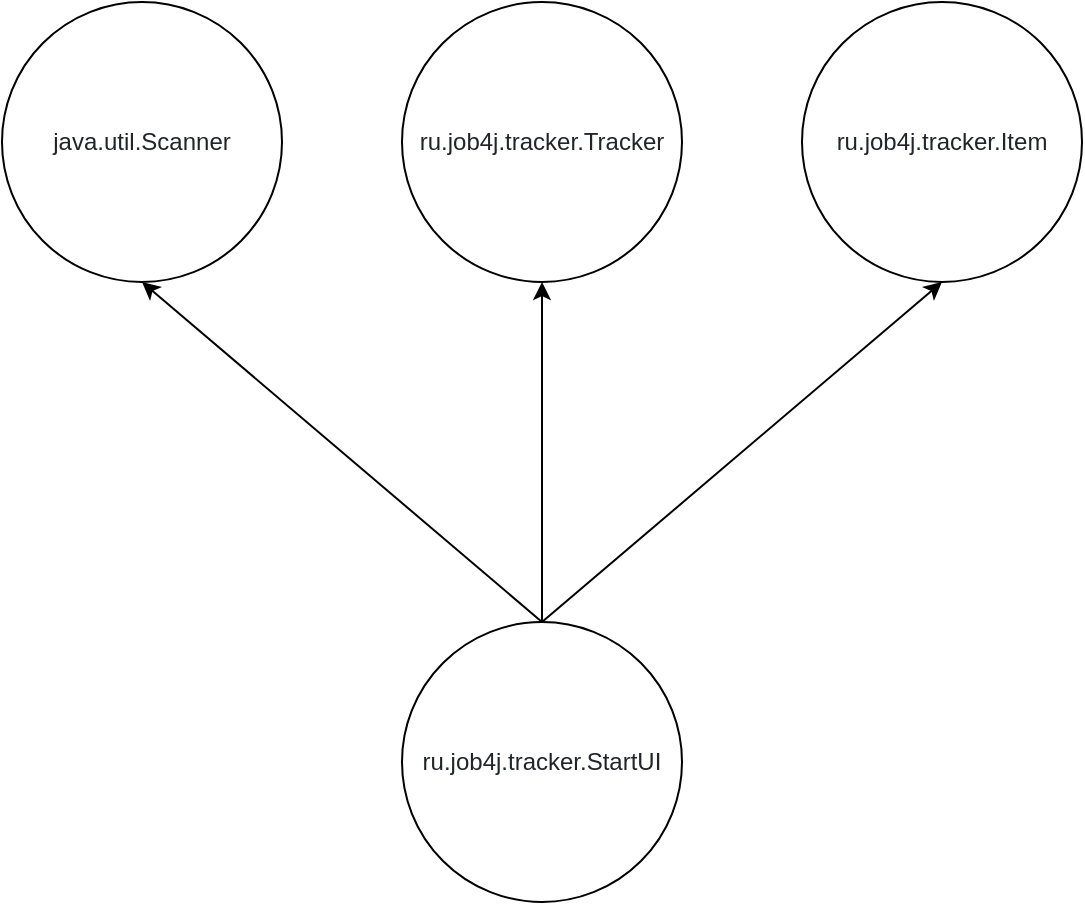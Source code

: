 <mxfile version="16.5.6" type="github">
  <diagram id="prtHgNgQTEPvFCAcTncT" name="Page-1">
    <mxGraphModel dx="981" dy="548" grid="1" gridSize="10" guides="1" tooltips="1" connect="1" arrows="1" fold="1" page="1" pageScale="1" pageWidth="827" pageHeight="1169" math="0" shadow="0">
      <root>
        <mxCell id="0" />
        <mxCell id="1" parent="0" />
        <mxCell id="dNxyNK7c78bLwvsdeMH5-23" value="&lt;span style=&quot;color: rgb(33 , 37 , 41) ; font-family: &amp;#34;arial&amp;#34; , &amp;#34;helvetica neue&amp;#34; , sans-serif ; text-align: left ; background-color: rgb(255 , 255 , 255)&quot;&gt;&lt;font style=&quot;font-size: 12px&quot;&gt;java.util.Scanner&lt;/font&gt;&lt;/span&gt;" style="ellipse;whiteSpace=wrap;html=1;" parent="1" vertex="1">
          <mxGeometry x="110" y="170" width="140" height="140" as="geometry" />
        </mxCell>
        <mxCell id="-NGgo6LFFD-wb8JDMSjw-1" value="&lt;span style=&quot;color: rgb(33 , 37 , 41) ; font-family: &amp;#34;arial&amp;#34; , &amp;#34;helvetica neue&amp;#34; , sans-serif ; text-align: left ; background-color: rgb(255 , 255 , 255)&quot;&gt;&lt;font style=&quot;font-size: 12px&quot;&gt;ru.job4j.tracker.StartUI&lt;/font&gt;&lt;/span&gt;" style="ellipse;whiteSpace=wrap;html=1;" vertex="1" parent="1">
          <mxGeometry x="310" y="480" width="140" height="140" as="geometry" />
        </mxCell>
        <mxCell id="-NGgo6LFFD-wb8JDMSjw-2" value="&lt;span style=&quot;color: rgb(33 , 37 , 41) ; font-family: &amp;#34;arial&amp;#34; , &amp;#34;helvetica neue&amp;#34; , sans-serif ; text-align: left ; background-color: rgb(255 , 255 , 255)&quot;&gt;&lt;font style=&quot;font-size: 12px&quot;&gt;ru.job4j.tracker.Tracker&lt;/font&gt;&lt;/span&gt;" style="ellipse;whiteSpace=wrap;html=1;" vertex="1" parent="1">
          <mxGeometry x="310" y="170" width="140" height="140" as="geometry" />
        </mxCell>
        <mxCell id="-NGgo6LFFD-wb8JDMSjw-3" value="&lt;span style=&quot;color: rgb(33 , 37 , 41) ; font-family: &amp;#34;arial&amp;#34; , &amp;#34;helvetica neue&amp;#34; , sans-serif ; text-align: left ; background-color: rgb(255 , 255 , 255)&quot;&gt;&lt;font style=&quot;font-size: 12px&quot;&gt;ru.job4j.tracker.Item&lt;/font&gt;&lt;/span&gt;" style="ellipse;whiteSpace=wrap;html=1;" vertex="1" parent="1">
          <mxGeometry x="510" y="170" width="140" height="140" as="geometry" />
        </mxCell>
        <mxCell id="-NGgo6LFFD-wb8JDMSjw-4" value="" style="endArrow=classic;html=1;rounded=0;fontSize=12;exitX=0.5;exitY=0;exitDx=0;exitDy=0;entryX=0.5;entryY=1;entryDx=0;entryDy=0;" edge="1" parent="1" source="-NGgo6LFFD-wb8JDMSjw-1" target="dNxyNK7c78bLwvsdeMH5-23">
          <mxGeometry width="50" height="50" relative="1" as="geometry">
            <mxPoint x="320" y="430" as="sourcePoint" />
            <mxPoint x="370" y="380" as="targetPoint" />
          </mxGeometry>
        </mxCell>
        <mxCell id="-NGgo6LFFD-wb8JDMSjw-5" value="" style="endArrow=classic;html=1;rounded=0;fontSize=12;entryX=0.5;entryY=1;entryDx=0;entryDy=0;" edge="1" parent="1" target="-NGgo6LFFD-wb8JDMSjw-2">
          <mxGeometry width="50" height="50" relative="1" as="geometry">
            <mxPoint x="380" y="480" as="sourcePoint" />
            <mxPoint x="370" y="380" as="targetPoint" />
          </mxGeometry>
        </mxCell>
        <mxCell id="-NGgo6LFFD-wb8JDMSjw-6" value="" style="endArrow=classic;html=1;rounded=0;fontSize=12;entryX=0.5;entryY=1;entryDx=0;entryDy=0;exitX=0.5;exitY=0;exitDx=0;exitDy=0;" edge="1" parent="1" source="-NGgo6LFFD-wb8JDMSjw-1" target="-NGgo6LFFD-wb8JDMSjw-3">
          <mxGeometry width="50" height="50" relative="1" as="geometry">
            <mxPoint x="320" y="430" as="sourcePoint" />
            <mxPoint x="580" y="320" as="targetPoint" />
          </mxGeometry>
        </mxCell>
      </root>
    </mxGraphModel>
  </diagram>
</mxfile>
